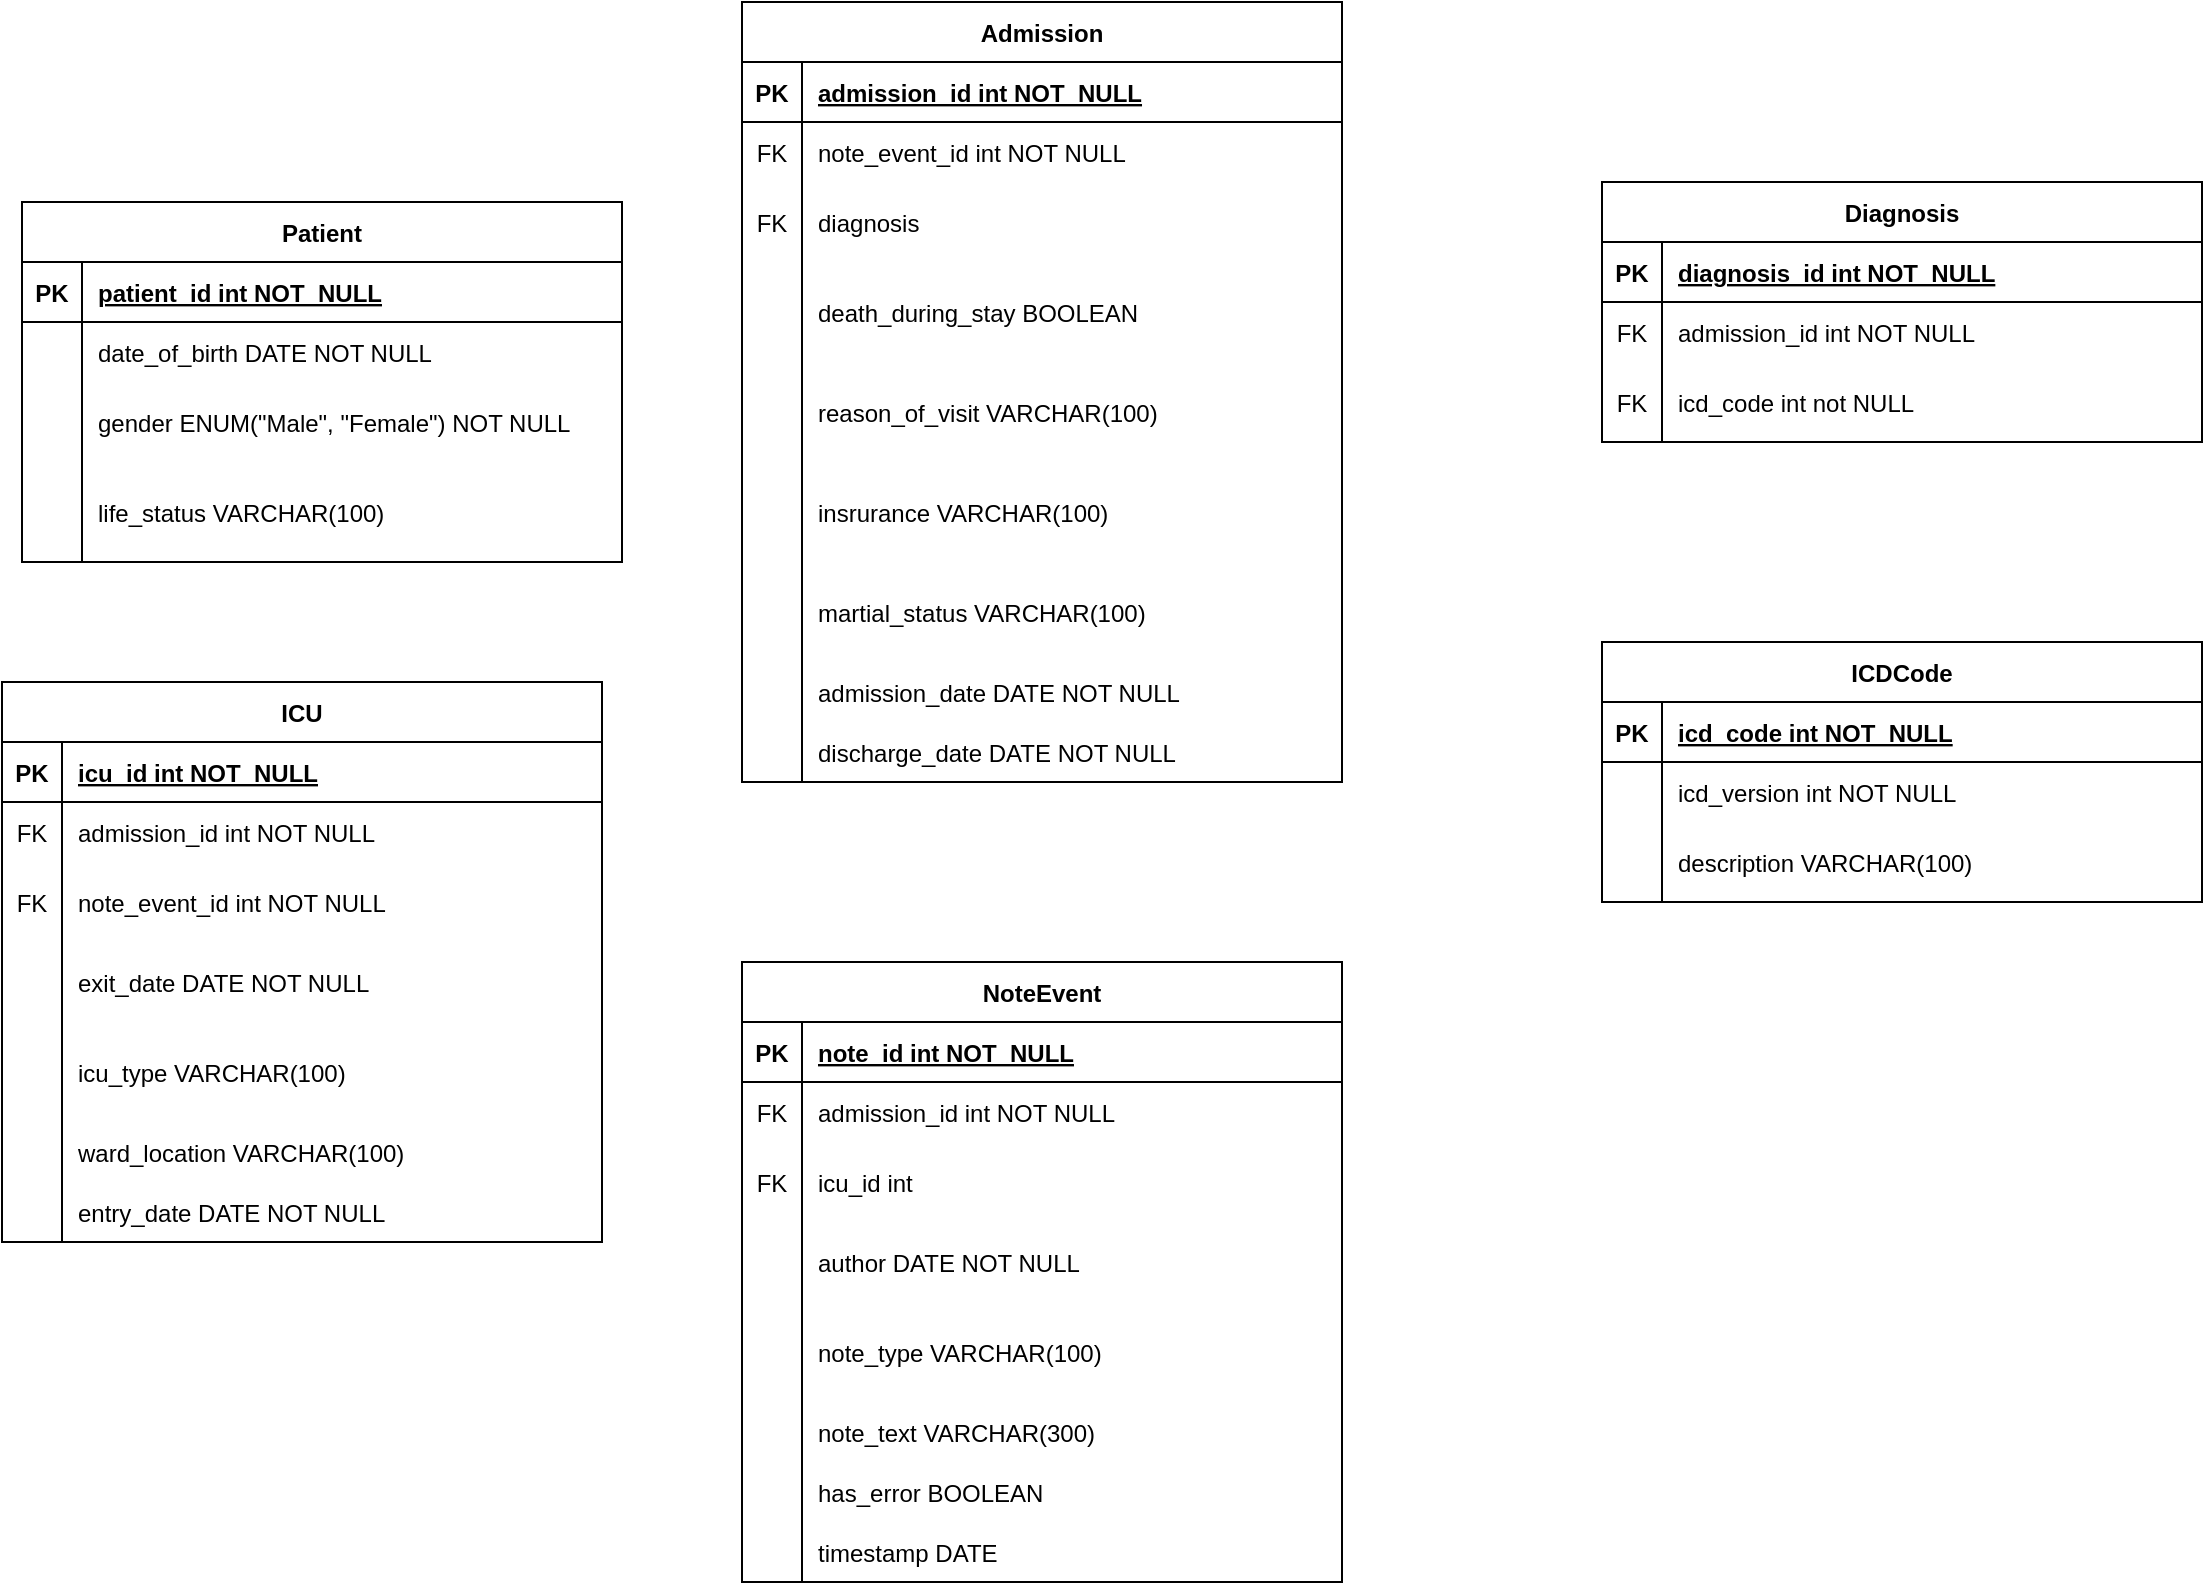 <mxfile version="28.2.5">
  <diagram id="R2lEEEUBdFMjLlhIrx00" name="Page-1">
    <mxGraphModel dx="2030" dy="1349" grid="1" gridSize="10" guides="1" tooltips="1" connect="1" arrows="1" fold="1" page="1" pageScale="1" pageWidth="850" pageHeight="1100" math="0" shadow="0" extFonts="Permanent Marker^https://fonts.googleapis.com/css?family=Permanent+Marker">
      <root>
        <mxCell id="0" />
        <mxCell id="1" parent="0" />
        <mxCell id="C-vyLk0tnHw3VtMMgP7b-23" value="Patient" style="shape=table;startSize=30;container=1;collapsible=1;childLayout=tableLayout;fixedRows=1;rowLines=0;fontStyle=1;align=center;resizeLast=1;" parent="1" vertex="1">
          <mxGeometry x="-360" y="210" width="300" height="180" as="geometry">
            <mxRectangle x="-350" y="150" width="80" height="30" as="alternateBounds" />
          </mxGeometry>
        </mxCell>
        <mxCell id="C-vyLk0tnHw3VtMMgP7b-24" value="" style="shape=partialRectangle;collapsible=0;dropTarget=0;pointerEvents=0;fillColor=none;points=[[0,0.5],[1,0.5]];portConstraint=eastwest;top=0;left=0;right=0;bottom=1;" parent="C-vyLk0tnHw3VtMMgP7b-23" vertex="1">
          <mxGeometry y="30" width="300" height="30" as="geometry" />
        </mxCell>
        <mxCell id="C-vyLk0tnHw3VtMMgP7b-25" value="PK" style="shape=partialRectangle;overflow=hidden;connectable=0;fillColor=none;top=0;left=0;bottom=0;right=0;fontStyle=1;" parent="C-vyLk0tnHw3VtMMgP7b-24" vertex="1">
          <mxGeometry width="30" height="30" as="geometry">
            <mxRectangle width="30" height="30" as="alternateBounds" />
          </mxGeometry>
        </mxCell>
        <mxCell id="C-vyLk0tnHw3VtMMgP7b-26" value="patient_id int NOT  NULL" style="shape=partialRectangle;overflow=hidden;connectable=0;fillColor=none;top=0;left=0;bottom=0;right=0;align=left;spacingLeft=6;fontStyle=5;" parent="C-vyLk0tnHw3VtMMgP7b-24" vertex="1">
          <mxGeometry x="30" width="270" height="30" as="geometry">
            <mxRectangle width="270" height="30" as="alternateBounds" />
          </mxGeometry>
        </mxCell>
        <mxCell id="C-vyLk0tnHw3VtMMgP7b-27" value="" style="shape=partialRectangle;collapsible=0;dropTarget=0;pointerEvents=0;fillColor=none;points=[[0,0.5],[1,0.5]];portConstraint=eastwest;top=0;left=0;right=0;bottom=0;" parent="C-vyLk0tnHw3VtMMgP7b-23" vertex="1">
          <mxGeometry y="60" width="300" height="30" as="geometry" />
        </mxCell>
        <mxCell id="C-vyLk0tnHw3VtMMgP7b-28" value="" style="shape=partialRectangle;overflow=hidden;connectable=0;fillColor=none;top=0;left=0;bottom=0;right=0;" parent="C-vyLk0tnHw3VtMMgP7b-27" vertex="1">
          <mxGeometry width="30" height="30" as="geometry">
            <mxRectangle width="30" height="30" as="alternateBounds" />
          </mxGeometry>
        </mxCell>
        <mxCell id="C-vyLk0tnHw3VtMMgP7b-29" value="date_of_birth DATE NOT NULL" style="shape=partialRectangle;overflow=hidden;connectable=0;fillColor=none;top=0;left=0;bottom=0;right=0;align=left;spacingLeft=6;" parent="C-vyLk0tnHw3VtMMgP7b-27" vertex="1">
          <mxGeometry x="30" width="270" height="30" as="geometry">
            <mxRectangle width="270" height="30" as="alternateBounds" />
          </mxGeometry>
        </mxCell>
        <mxCell id="3lQFB5z0vKdKgpE9DT4s-30" value="" style="shape=partialRectangle;collapsible=0;dropTarget=0;pointerEvents=0;fillColor=none;points=[[0,0.5],[1,0.5]];portConstraint=eastwest;top=0;left=0;right=0;bottom=0;" vertex="1" parent="C-vyLk0tnHw3VtMMgP7b-23">
          <mxGeometry y="90" width="300" height="40" as="geometry" />
        </mxCell>
        <mxCell id="3lQFB5z0vKdKgpE9DT4s-31" value="" style="shape=partialRectangle;overflow=hidden;connectable=0;fillColor=none;top=0;left=0;bottom=0;right=0;" vertex="1" parent="3lQFB5z0vKdKgpE9DT4s-30">
          <mxGeometry width="30" height="40" as="geometry">
            <mxRectangle width="30" height="40" as="alternateBounds" />
          </mxGeometry>
        </mxCell>
        <mxCell id="3lQFB5z0vKdKgpE9DT4s-32" value="gender ENUM(&quot;Male&quot;, &quot;Female&quot;) NOT NULL" style="shape=partialRectangle;overflow=hidden;connectable=0;fillColor=none;top=0;left=0;bottom=0;right=0;align=left;spacingLeft=6;" vertex="1" parent="3lQFB5z0vKdKgpE9DT4s-30">
          <mxGeometry x="30" width="270" height="40" as="geometry">
            <mxRectangle width="270" height="40" as="alternateBounds" />
          </mxGeometry>
        </mxCell>
        <mxCell id="3lQFB5z0vKdKgpE9DT4s-33" value="" style="shape=partialRectangle;collapsible=0;dropTarget=0;pointerEvents=0;fillColor=none;points=[[0,0.5],[1,0.5]];portConstraint=eastwest;top=0;left=0;right=0;bottom=0;" vertex="1" parent="C-vyLk0tnHw3VtMMgP7b-23">
          <mxGeometry y="130" width="300" height="50" as="geometry" />
        </mxCell>
        <mxCell id="3lQFB5z0vKdKgpE9DT4s-34" value="" style="shape=partialRectangle;overflow=hidden;connectable=0;fillColor=none;top=0;left=0;bottom=0;right=0;" vertex="1" parent="3lQFB5z0vKdKgpE9DT4s-33">
          <mxGeometry width="30" height="50" as="geometry">
            <mxRectangle width="30" height="50" as="alternateBounds" />
          </mxGeometry>
        </mxCell>
        <mxCell id="3lQFB5z0vKdKgpE9DT4s-35" value="life_status VARCHAR(100)" style="shape=partialRectangle;overflow=hidden;connectable=0;fillColor=none;top=0;left=0;bottom=0;right=0;align=left;spacingLeft=6;" vertex="1" parent="3lQFB5z0vKdKgpE9DT4s-33">
          <mxGeometry x="30" width="270" height="50" as="geometry">
            <mxRectangle width="270" height="50" as="alternateBounds" />
          </mxGeometry>
        </mxCell>
        <mxCell id="3lQFB5z0vKdKgpE9DT4s-83" value="ICU" style="shape=table;startSize=30;container=1;collapsible=1;childLayout=tableLayout;fixedRows=1;rowLines=0;fontStyle=1;align=center;resizeLast=1;" vertex="1" parent="1">
          <mxGeometry x="-370" y="450" width="300" height="280" as="geometry">
            <mxRectangle x="-350" y="150" width="80" height="30" as="alternateBounds" />
          </mxGeometry>
        </mxCell>
        <mxCell id="3lQFB5z0vKdKgpE9DT4s-84" value="" style="shape=partialRectangle;collapsible=0;dropTarget=0;pointerEvents=0;fillColor=none;points=[[0,0.5],[1,0.5]];portConstraint=eastwest;top=0;left=0;right=0;bottom=1;" vertex="1" parent="3lQFB5z0vKdKgpE9DT4s-83">
          <mxGeometry y="30" width="300" height="30" as="geometry" />
        </mxCell>
        <mxCell id="3lQFB5z0vKdKgpE9DT4s-85" value="PK" style="shape=partialRectangle;overflow=hidden;connectable=0;fillColor=none;top=0;left=0;bottom=0;right=0;fontStyle=1;" vertex="1" parent="3lQFB5z0vKdKgpE9DT4s-84">
          <mxGeometry width="30" height="30" as="geometry">
            <mxRectangle width="30" height="30" as="alternateBounds" />
          </mxGeometry>
        </mxCell>
        <mxCell id="3lQFB5z0vKdKgpE9DT4s-86" value="icu_id int NOT  NULL" style="shape=partialRectangle;overflow=hidden;connectable=0;fillColor=none;top=0;left=0;bottom=0;right=0;align=left;spacingLeft=6;fontStyle=5;" vertex="1" parent="3lQFB5z0vKdKgpE9DT4s-84">
          <mxGeometry x="30" width="270" height="30" as="geometry">
            <mxRectangle width="270" height="30" as="alternateBounds" />
          </mxGeometry>
        </mxCell>
        <mxCell id="3lQFB5z0vKdKgpE9DT4s-87" value="" style="shape=partialRectangle;collapsible=0;dropTarget=0;pointerEvents=0;fillColor=none;points=[[0,0.5],[1,0.5]];portConstraint=eastwest;top=0;left=0;right=0;bottom=0;" vertex="1" parent="3lQFB5z0vKdKgpE9DT4s-83">
          <mxGeometry y="60" width="300" height="30" as="geometry" />
        </mxCell>
        <mxCell id="3lQFB5z0vKdKgpE9DT4s-88" value="FK" style="shape=partialRectangle;overflow=hidden;connectable=0;fillColor=none;top=0;left=0;bottom=0;right=0;" vertex="1" parent="3lQFB5z0vKdKgpE9DT4s-87">
          <mxGeometry width="30" height="30" as="geometry">
            <mxRectangle width="30" height="30" as="alternateBounds" />
          </mxGeometry>
        </mxCell>
        <mxCell id="3lQFB5z0vKdKgpE9DT4s-89" value="admission_id int NOT NULL" style="shape=partialRectangle;overflow=hidden;connectable=0;fillColor=none;top=0;left=0;bottom=0;right=0;align=left;spacingLeft=6;" vertex="1" parent="3lQFB5z0vKdKgpE9DT4s-87">
          <mxGeometry x="30" width="270" height="30" as="geometry">
            <mxRectangle width="270" height="30" as="alternateBounds" />
          </mxGeometry>
        </mxCell>
        <mxCell id="3lQFB5z0vKdKgpE9DT4s-90" value="" style="shape=partialRectangle;collapsible=0;dropTarget=0;pointerEvents=0;fillColor=none;points=[[0,0.5],[1,0.5]];portConstraint=eastwest;top=0;left=0;right=0;bottom=0;" vertex="1" parent="3lQFB5z0vKdKgpE9DT4s-83">
          <mxGeometry y="90" width="300" height="40" as="geometry" />
        </mxCell>
        <mxCell id="3lQFB5z0vKdKgpE9DT4s-91" value="FK" style="shape=partialRectangle;overflow=hidden;connectable=0;fillColor=none;top=0;left=0;bottom=0;right=0;" vertex="1" parent="3lQFB5z0vKdKgpE9DT4s-90">
          <mxGeometry width="30" height="40" as="geometry">
            <mxRectangle width="30" height="40" as="alternateBounds" />
          </mxGeometry>
        </mxCell>
        <mxCell id="3lQFB5z0vKdKgpE9DT4s-92" value="note_event_id int NOT NULL" style="shape=partialRectangle;overflow=hidden;connectable=0;fillColor=none;top=0;left=0;bottom=0;right=0;align=left;spacingLeft=6;" vertex="1" parent="3lQFB5z0vKdKgpE9DT4s-90">
          <mxGeometry x="30" width="270" height="40" as="geometry">
            <mxRectangle width="270" height="40" as="alternateBounds" />
          </mxGeometry>
        </mxCell>
        <mxCell id="3lQFB5z0vKdKgpE9DT4s-93" value="" style="shape=partialRectangle;collapsible=0;dropTarget=0;pointerEvents=0;fillColor=none;points=[[0,0.5],[1,0.5]];portConstraint=eastwest;top=0;left=0;right=0;bottom=0;" vertex="1" parent="3lQFB5z0vKdKgpE9DT4s-83">
          <mxGeometry y="130" width="300" height="40" as="geometry" />
        </mxCell>
        <mxCell id="3lQFB5z0vKdKgpE9DT4s-94" value="" style="shape=partialRectangle;overflow=hidden;connectable=0;fillColor=none;top=0;left=0;bottom=0;right=0;" vertex="1" parent="3lQFB5z0vKdKgpE9DT4s-93">
          <mxGeometry width="30" height="40" as="geometry">
            <mxRectangle width="30" height="40" as="alternateBounds" />
          </mxGeometry>
        </mxCell>
        <mxCell id="3lQFB5z0vKdKgpE9DT4s-95" value="exit_date DATE NOT NULL" style="shape=partialRectangle;overflow=hidden;connectable=0;fillColor=none;top=0;left=0;bottom=0;right=0;align=left;spacingLeft=6;" vertex="1" parent="3lQFB5z0vKdKgpE9DT4s-93">
          <mxGeometry x="30" width="270" height="40" as="geometry">
            <mxRectangle width="270" height="40" as="alternateBounds" />
          </mxGeometry>
        </mxCell>
        <mxCell id="3lQFB5z0vKdKgpE9DT4s-96" value="" style="shape=partialRectangle;collapsible=0;dropTarget=0;pointerEvents=0;fillColor=none;points=[[0,0.5],[1,0.5]];portConstraint=eastwest;top=0;left=0;right=0;bottom=0;" vertex="1" parent="3lQFB5z0vKdKgpE9DT4s-83">
          <mxGeometry y="170" width="300" height="50" as="geometry" />
        </mxCell>
        <mxCell id="3lQFB5z0vKdKgpE9DT4s-97" value="" style="shape=partialRectangle;overflow=hidden;connectable=0;fillColor=none;top=0;left=0;bottom=0;right=0;" vertex="1" parent="3lQFB5z0vKdKgpE9DT4s-96">
          <mxGeometry width="30" height="50" as="geometry">
            <mxRectangle width="30" height="50" as="alternateBounds" />
          </mxGeometry>
        </mxCell>
        <mxCell id="3lQFB5z0vKdKgpE9DT4s-98" value="icu_type VARCHAR(100)" style="shape=partialRectangle;overflow=hidden;connectable=0;fillColor=none;top=0;left=0;bottom=0;right=0;align=left;spacingLeft=6;" vertex="1" parent="3lQFB5z0vKdKgpE9DT4s-96">
          <mxGeometry x="30" width="270" height="50" as="geometry">
            <mxRectangle width="270" height="50" as="alternateBounds" />
          </mxGeometry>
        </mxCell>
        <mxCell id="3lQFB5z0vKdKgpE9DT4s-99" value="" style="shape=partialRectangle;collapsible=0;dropTarget=0;pointerEvents=0;fillColor=none;points=[[0,0.5],[1,0.5]];portConstraint=eastwest;top=0;left=0;right=0;bottom=0;" vertex="1" parent="3lQFB5z0vKdKgpE9DT4s-83">
          <mxGeometry y="220" width="300" height="30" as="geometry" />
        </mxCell>
        <mxCell id="3lQFB5z0vKdKgpE9DT4s-100" value="" style="shape=partialRectangle;overflow=hidden;connectable=0;fillColor=none;top=0;left=0;bottom=0;right=0;" vertex="1" parent="3lQFB5z0vKdKgpE9DT4s-99">
          <mxGeometry width="30" height="30" as="geometry">
            <mxRectangle width="30" height="30" as="alternateBounds" />
          </mxGeometry>
        </mxCell>
        <mxCell id="3lQFB5z0vKdKgpE9DT4s-101" value="ward_location VARCHAR(100)" style="shape=partialRectangle;overflow=hidden;connectable=0;fillColor=none;top=0;left=0;bottom=0;right=0;align=left;spacingLeft=6;" vertex="1" parent="3lQFB5z0vKdKgpE9DT4s-99">
          <mxGeometry x="30" width="270" height="30" as="geometry">
            <mxRectangle width="270" height="30" as="alternateBounds" />
          </mxGeometry>
        </mxCell>
        <mxCell id="3lQFB5z0vKdKgpE9DT4s-156" value="" style="shape=partialRectangle;collapsible=0;dropTarget=0;pointerEvents=0;fillColor=none;points=[[0,0.5],[1,0.5]];portConstraint=eastwest;top=0;left=0;right=0;bottom=0;" vertex="1" parent="3lQFB5z0vKdKgpE9DT4s-83">
          <mxGeometry y="250" width="300" height="30" as="geometry" />
        </mxCell>
        <mxCell id="3lQFB5z0vKdKgpE9DT4s-157" value="" style="shape=partialRectangle;overflow=hidden;connectable=0;fillColor=none;top=0;left=0;bottom=0;right=0;" vertex="1" parent="3lQFB5z0vKdKgpE9DT4s-156">
          <mxGeometry width="30" height="30" as="geometry">
            <mxRectangle width="30" height="30" as="alternateBounds" />
          </mxGeometry>
        </mxCell>
        <mxCell id="3lQFB5z0vKdKgpE9DT4s-158" value="entry_date DATE NOT NULL" style="shape=partialRectangle;overflow=hidden;connectable=0;fillColor=none;top=0;left=0;bottom=0;right=0;align=left;spacingLeft=6;" vertex="1" parent="3lQFB5z0vKdKgpE9DT4s-156">
          <mxGeometry x="30" width="270" height="30" as="geometry">
            <mxRectangle width="270" height="30" as="alternateBounds" />
          </mxGeometry>
        </mxCell>
        <mxCell id="3lQFB5z0vKdKgpE9DT4s-105" value="NoteEvent" style="shape=table;startSize=30;container=1;collapsible=1;childLayout=tableLayout;fixedRows=1;rowLines=0;fontStyle=1;align=center;resizeLast=1;" vertex="1" parent="1">
          <mxGeometry y="590" width="300" height="310" as="geometry">
            <mxRectangle x="-350" y="150" width="80" height="30" as="alternateBounds" />
          </mxGeometry>
        </mxCell>
        <mxCell id="3lQFB5z0vKdKgpE9DT4s-106" value="" style="shape=partialRectangle;collapsible=0;dropTarget=0;pointerEvents=0;fillColor=none;points=[[0,0.5],[1,0.5]];portConstraint=eastwest;top=0;left=0;right=0;bottom=1;" vertex="1" parent="3lQFB5z0vKdKgpE9DT4s-105">
          <mxGeometry y="30" width="300" height="30" as="geometry" />
        </mxCell>
        <mxCell id="3lQFB5z0vKdKgpE9DT4s-107" value="PK" style="shape=partialRectangle;overflow=hidden;connectable=0;fillColor=none;top=0;left=0;bottom=0;right=0;fontStyle=1;" vertex="1" parent="3lQFB5z0vKdKgpE9DT4s-106">
          <mxGeometry width="30" height="30" as="geometry">
            <mxRectangle width="30" height="30" as="alternateBounds" />
          </mxGeometry>
        </mxCell>
        <mxCell id="3lQFB5z0vKdKgpE9DT4s-108" value="note_id int NOT  NULL" style="shape=partialRectangle;overflow=hidden;connectable=0;fillColor=none;top=0;left=0;bottom=0;right=0;align=left;spacingLeft=6;fontStyle=5;" vertex="1" parent="3lQFB5z0vKdKgpE9DT4s-106">
          <mxGeometry x="30" width="270" height="30" as="geometry">
            <mxRectangle width="270" height="30" as="alternateBounds" />
          </mxGeometry>
        </mxCell>
        <mxCell id="3lQFB5z0vKdKgpE9DT4s-109" value="" style="shape=partialRectangle;collapsible=0;dropTarget=0;pointerEvents=0;fillColor=none;points=[[0,0.5],[1,0.5]];portConstraint=eastwest;top=0;left=0;right=0;bottom=0;" vertex="1" parent="3lQFB5z0vKdKgpE9DT4s-105">
          <mxGeometry y="60" width="300" height="30" as="geometry" />
        </mxCell>
        <mxCell id="3lQFB5z0vKdKgpE9DT4s-110" value="FK" style="shape=partialRectangle;overflow=hidden;connectable=0;fillColor=none;top=0;left=0;bottom=0;right=0;" vertex="1" parent="3lQFB5z0vKdKgpE9DT4s-109">
          <mxGeometry width="30" height="30" as="geometry">
            <mxRectangle width="30" height="30" as="alternateBounds" />
          </mxGeometry>
        </mxCell>
        <mxCell id="3lQFB5z0vKdKgpE9DT4s-111" value="admission_id int NOT NULL" style="shape=partialRectangle;overflow=hidden;connectable=0;fillColor=none;top=0;left=0;bottom=0;right=0;align=left;spacingLeft=6;" vertex="1" parent="3lQFB5z0vKdKgpE9DT4s-109">
          <mxGeometry x="30" width="270" height="30" as="geometry">
            <mxRectangle width="270" height="30" as="alternateBounds" />
          </mxGeometry>
        </mxCell>
        <mxCell id="3lQFB5z0vKdKgpE9DT4s-112" value="" style="shape=partialRectangle;collapsible=0;dropTarget=0;pointerEvents=0;fillColor=none;points=[[0,0.5],[1,0.5]];portConstraint=eastwest;top=0;left=0;right=0;bottom=0;" vertex="1" parent="3lQFB5z0vKdKgpE9DT4s-105">
          <mxGeometry y="90" width="300" height="40" as="geometry" />
        </mxCell>
        <mxCell id="3lQFB5z0vKdKgpE9DT4s-113" value="FK" style="shape=partialRectangle;overflow=hidden;connectable=0;fillColor=none;top=0;left=0;bottom=0;right=0;" vertex="1" parent="3lQFB5z0vKdKgpE9DT4s-112">
          <mxGeometry width="30" height="40" as="geometry">
            <mxRectangle width="30" height="40" as="alternateBounds" />
          </mxGeometry>
        </mxCell>
        <mxCell id="3lQFB5z0vKdKgpE9DT4s-114" value="icu_id int" style="shape=partialRectangle;overflow=hidden;connectable=0;fillColor=none;top=0;left=0;bottom=0;right=0;align=left;spacingLeft=6;" vertex="1" parent="3lQFB5z0vKdKgpE9DT4s-112">
          <mxGeometry x="30" width="270" height="40" as="geometry">
            <mxRectangle width="270" height="40" as="alternateBounds" />
          </mxGeometry>
        </mxCell>
        <mxCell id="3lQFB5z0vKdKgpE9DT4s-115" value="" style="shape=partialRectangle;collapsible=0;dropTarget=0;pointerEvents=0;fillColor=none;points=[[0,0.5],[1,0.5]];portConstraint=eastwest;top=0;left=0;right=0;bottom=0;" vertex="1" parent="3lQFB5z0vKdKgpE9DT4s-105">
          <mxGeometry y="130" width="300" height="40" as="geometry" />
        </mxCell>
        <mxCell id="3lQFB5z0vKdKgpE9DT4s-116" value="" style="shape=partialRectangle;overflow=hidden;connectable=0;fillColor=none;top=0;left=0;bottom=0;right=0;" vertex="1" parent="3lQFB5z0vKdKgpE9DT4s-115">
          <mxGeometry width="30" height="40" as="geometry">
            <mxRectangle width="30" height="40" as="alternateBounds" />
          </mxGeometry>
        </mxCell>
        <mxCell id="3lQFB5z0vKdKgpE9DT4s-117" value="author DATE NOT NULL" style="shape=partialRectangle;overflow=hidden;connectable=0;fillColor=none;top=0;left=0;bottom=0;right=0;align=left;spacingLeft=6;" vertex="1" parent="3lQFB5z0vKdKgpE9DT4s-115">
          <mxGeometry x="30" width="270" height="40" as="geometry">
            <mxRectangle width="270" height="40" as="alternateBounds" />
          </mxGeometry>
        </mxCell>
        <mxCell id="3lQFB5z0vKdKgpE9DT4s-118" value="" style="shape=partialRectangle;collapsible=0;dropTarget=0;pointerEvents=0;fillColor=none;points=[[0,0.5],[1,0.5]];portConstraint=eastwest;top=0;left=0;right=0;bottom=0;" vertex="1" parent="3lQFB5z0vKdKgpE9DT4s-105">
          <mxGeometry y="170" width="300" height="50" as="geometry" />
        </mxCell>
        <mxCell id="3lQFB5z0vKdKgpE9DT4s-119" value="" style="shape=partialRectangle;overflow=hidden;connectable=0;fillColor=none;top=0;left=0;bottom=0;right=0;" vertex="1" parent="3lQFB5z0vKdKgpE9DT4s-118">
          <mxGeometry width="30" height="50" as="geometry">
            <mxRectangle width="30" height="50" as="alternateBounds" />
          </mxGeometry>
        </mxCell>
        <mxCell id="3lQFB5z0vKdKgpE9DT4s-120" value="note_type VARCHAR(100)" style="shape=partialRectangle;overflow=hidden;connectable=0;fillColor=none;top=0;left=0;bottom=0;right=0;align=left;spacingLeft=6;" vertex="1" parent="3lQFB5z0vKdKgpE9DT4s-118">
          <mxGeometry x="30" width="270" height="50" as="geometry">
            <mxRectangle width="270" height="50" as="alternateBounds" />
          </mxGeometry>
        </mxCell>
        <mxCell id="3lQFB5z0vKdKgpE9DT4s-121" value="" style="shape=partialRectangle;collapsible=0;dropTarget=0;pointerEvents=0;fillColor=none;points=[[0,0.5],[1,0.5]];portConstraint=eastwest;top=0;left=0;right=0;bottom=0;" vertex="1" parent="3lQFB5z0vKdKgpE9DT4s-105">
          <mxGeometry y="220" width="300" height="30" as="geometry" />
        </mxCell>
        <mxCell id="3lQFB5z0vKdKgpE9DT4s-122" value="" style="shape=partialRectangle;overflow=hidden;connectable=0;fillColor=none;top=0;left=0;bottom=0;right=0;" vertex="1" parent="3lQFB5z0vKdKgpE9DT4s-121">
          <mxGeometry width="30" height="30" as="geometry">
            <mxRectangle width="30" height="30" as="alternateBounds" />
          </mxGeometry>
        </mxCell>
        <mxCell id="3lQFB5z0vKdKgpE9DT4s-123" value="note_text VARCHAR(300)" style="shape=partialRectangle;overflow=hidden;connectable=0;fillColor=none;top=0;left=0;bottom=0;right=0;align=left;spacingLeft=6;" vertex="1" parent="3lQFB5z0vKdKgpE9DT4s-121">
          <mxGeometry x="30" width="270" height="30" as="geometry">
            <mxRectangle width="270" height="30" as="alternateBounds" />
          </mxGeometry>
        </mxCell>
        <mxCell id="3lQFB5z0vKdKgpE9DT4s-124" value="" style="shape=partialRectangle;collapsible=0;dropTarget=0;pointerEvents=0;fillColor=none;points=[[0,0.5],[1,0.5]];portConstraint=eastwest;top=0;left=0;right=0;bottom=0;" vertex="1" parent="3lQFB5z0vKdKgpE9DT4s-105">
          <mxGeometry y="250" width="300" height="30" as="geometry" />
        </mxCell>
        <mxCell id="3lQFB5z0vKdKgpE9DT4s-125" value="" style="shape=partialRectangle;overflow=hidden;connectable=0;fillColor=none;top=0;left=0;bottom=0;right=0;" vertex="1" parent="3lQFB5z0vKdKgpE9DT4s-124">
          <mxGeometry width="30" height="30" as="geometry">
            <mxRectangle width="30" height="30" as="alternateBounds" />
          </mxGeometry>
        </mxCell>
        <mxCell id="3lQFB5z0vKdKgpE9DT4s-126" value="has_error BOOLEAN" style="shape=partialRectangle;overflow=hidden;connectable=0;fillColor=none;top=0;left=0;bottom=0;right=0;align=left;spacingLeft=6;" vertex="1" parent="3lQFB5z0vKdKgpE9DT4s-124">
          <mxGeometry x="30" width="270" height="30" as="geometry">
            <mxRectangle width="270" height="30" as="alternateBounds" />
          </mxGeometry>
        </mxCell>
        <mxCell id="3lQFB5z0vKdKgpE9DT4s-127" value="" style="shape=partialRectangle;collapsible=0;dropTarget=0;pointerEvents=0;fillColor=none;points=[[0,0.5],[1,0.5]];portConstraint=eastwest;top=0;left=0;right=0;bottom=0;" vertex="1" parent="3lQFB5z0vKdKgpE9DT4s-105">
          <mxGeometry y="280" width="300" height="30" as="geometry" />
        </mxCell>
        <mxCell id="3lQFB5z0vKdKgpE9DT4s-128" value="" style="shape=partialRectangle;overflow=hidden;connectable=0;fillColor=none;top=0;left=0;bottom=0;right=0;" vertex="1" parent="3lQFB5z0vKdKgpE9DT4s-127">
          <mxGeometry width="30" height="30" as="geometry">
            <mxRectangle width="30" height="30" as="alternateBounds" />
          </mxGeometry>
        </mxCell>
        <mxCell id="3lQFB5z0vKdKgpE9DT4s-129" value="timestamp DATE" style="shape=partialRectangle;overflow=hidden;connectable=0;fillColor=none;top=0;left=0;bottom=0;right=0;align=left;spacingLeft=6;" vertex="1" parent="3lQFB5z0vKdKgpE9DT4s-127">
          <mxGeometry x="30" width="270" height="30" as="geometry">
            <mxRectangle width="270" height="30" as="alternateBounds" />
          </mxGeometry>
        </mxCell>
        <mxCell id="3lQFB5z0vKdKgpE9DT4s-130" value="Diagnosis" style="shape=table;startSize=30;container=1;collapsible=1;childLayout=tableLayout;fixedRows=1;rowLines=0;fontStyle=1;align=center;resizeLast=1;" vertex="1" parent="1">
          <mxGeometry x="430" y="200" width="300" height="130" as="geometry">
            <mxRectangle x="-350" y="150" width="80" height="30" as="alternateBounds" />
          </mxGeometry>
        </mxCell>
        <mxCell id="3lQFB5z0vKdKgpE9DT4s-131" value="" style="shape=partialRectangle;collapsible=0;dropTarget=0;pointerEvents=0;fillColor=none;points=[[0,0.5],[1,0.5]];portConstraint=eastwest;top=0;left=0;right=0;bottom=1;" vertex="1" parent="3lQFB5z0vKdKgpE9DT4s-130">
          <mxGeometry y="30" width="300" height="30" as="geometry" />
        </mxCell>
        <mxCell id="3lQFB5z0vKdKgpE9DT4s-132" value="PK" style="shape=partialRectangle;overflow=hidden;connectable=0;fillColor=none;top=0;left=0;bottom=0;right=0;fontStyle=1;" vertex="1" parent="3lQFB5z0vKdKgpE9DT4s-131">
          <mxGeometry width="30" height="30" as="geometry">
            <mxRectangle width="30" height="30" as="alternateBounds" />
          </mxGeometry>
        </mxCell>
        <mxCell id="3lQFB5z0vKdKgpE9DT4s-133" value="diagnosis_id int NOT  NULL" style="shape=partialRectangle;overflow=hidden;connectable=0;fillColor=none;top=0;left=0;bottom=0;right=0;align=left;spacingLeft=6;fontStyle=5;" vertex="1" parent="3lQFB5z0vKdKgpE9DT4s-131">
          <mxGeometry x="30" width="270" height="30" as="geometry">
            <mxRectangle width="270" height="30" as="alternateBounds" />
          </mxGeometry>
        </mxCell>
        <mxCell id="3lQFB5z0vKdKgpE9DT4s-134" value="" style="shape=partialRectangle;collapsible=0;dropTarget=0;pointerEvents=0;fillColor=none;points=[[0,0.5],[1,0.5]];portConstraint=eastwest;top=0;left=0;right=0;bottom=0;" vertex="1" parent="3lQFB5z0vKdKgpE9DT4s-130">
          <mxGeometry y="60" width="300" height="30" as="geometry" />
        </mxCell>
        <mxCell id="3lQFB5z0vKdKgpE9DT4s-135" value="FK" style="shape=partialRectangle;overflow=hidden;connectable=0;fillColor=none;top=0;left=0;bottom=0;right=0;" vertex="1" parent="3lQFB5z0vKdKgpE9DT4s-134">
          <mxGeometry width="30" height="30" as="geometry">
            <mxRectangle width="30" height="30" as="alternateBounds" />
          </mxGeometry>
        </mxCell>
        <mxCell id="3lQFB5z0vKdKgpE9DT4s-136" value="admission_id int NOT NULL" style="shape=partialRectangle;overflow=hidden;connectable=0;fillColor=none;top=0;left=0;bottom=0;right=0;align=left;spacingLeft=6;" vertex="1" parent="3lQFB5z0vKdKgpE9DT4s-134">
          <mxGeometry x="30" width="270" height="30" as="geometry">
            <mxRectangle width="270" height="30" as="alternateBounds" />
          </mxGeometry>
        </mxCell>
        <mxCell id="3lQFB5z0vKdKgpE9DT4s-137" value="" style="shape=partialRectangle;collapsible=0;dropTarget=0;pointerEvents=0;fillColor=none;points=[[0,0.5],[1,0.5]];portConstraint=eastwest;top=0;left=0;right=0;bottom=0;" vertex="1" parent="3lQFB5z0vKdKgpE9DT4s-130">
          <mxGeometry y="90" width="300" height="40" as="geometry" />
        </mxCell>
        <mxCell id="3lQFB5z0vKdKgpE9DT4s-138" value="FK" style="shape=partialRectangle;overflow=hidden;connectable=0;fillColor=none;top=0;left=0;bottom=0;right=0;" vertex="1" parent="3lQFB5z0vKdKgpE9DT4s-137">
          <mxGeometry width="30" height="40" as="geometry">
            <mxRectangle width="30" height="40" as="alternateBounds" />
          </mxGeometry>
        </mxCell>
        <mxCell id="3lQFB5z0vKdKgpE9DT4s-139" value="icd_code int not NULL" style="shape=partialRectangle;overflow=hidden;connectable=0;fillColor=none;top=0;left=0;bottom=0;right=0;align=left;spacingLeft=6;" vertex="1" parent="3lQFB5z0vKdKgpE9DT4s-137">
          <mxGeometry x="30" width="270" height="40" as="geometry">
            <mxRectangle width="270" height="40" as="alternateBounds" />
          </mxGeometry>
        </mxCell>
        <mxCell id="3lQFB5z0vKdKgpE9DT4s-143" value="ICDCode" style="shape=table;startSize=30;container=1;collapsible=1;childLayout=tableLayout;fixedRows=1;rowLines=0;fontStyle=1;align=center;resizeLast=1;" vertex="1" parent="1">
          <mxGeometry x="430" y="430" width="300" height="130" as="geometry">
            <mxRectangle x="-350" y="150" width="80" height="30" as="alternateBounds" />
          </mxGeometry>
        </mxCell>
        <mxCell id="3lQFB5z0vKdKgpE9DT4s-144" value="" style="shape=partialRectangle;collapsible=0;dropTarget=0;pointerEvents=0;fillColor=none;points=[[0,0.5],[1,0.5]];portConstraint=eastwest;top=0;left=0;right=0;bottom=1;" vertex="1" parent="3lQFB5z0vKdKgpE9DT4s-143">
          <mxGeometry y="30" width="300" height="30" as="geometry" />
        </mxCell>
        <mxCell id="3lQFB5z0vKdKgpE9DT4s-145" value="PK" style="shape=partialRectangle;overflow=hidden;connectable=0;fillColor=none;top=0;left=0;bottom=0;right=0;fontStyle=1;" vertex="1" parent="3lQFB5z0vKdKgpE9DT4s-144">
          <mxGeometry width="30" height="30" as="geometry">
            <mxRectangle width="30" height="30" as="alternateBounds" />
          </mxGeometry>
        </mxCell>
        <mxCell id="3lQFB5z0vKdKgpE9DT4s-146" value="icd_code int NOT  NULL" style="shape=partialRectangle;overflow=hidden;connectable=0;fillColor=none;top=0;left=0;bottom=0;right=0;align=left;spacingLeft=6;fontStyle=5;" vertex="1" parent="3lQFB5z0vKdKgpE9DT4s-144">
          <mxGeometry x="30" width="270" height="30" as="geometry">
            <mxRectangle width="270" height="30" as="alternateBounds" />
          </mxGeometry>
        </mxCell>
        <mxCell id="3lQFB5z0vKdKgpE9DT4s-147" value="" style="shape=partialRectangle;collapsible=0;dropTarget=0;pointerEvents=0;fillColor=none;points=[[0,0.5],[1,0.5]];portConstraint=eastwest;top=0;left=0;right=0;bottom=0;" vertex="1" parent="3lQFB5z0vKdKgpE9DT4s-143">
          <mxGeometry y="60" width="300" height="30" as="geometry" />
        </mxCell>
        <mxCell id="3lQFB5z0vKdKgpE9DT4s-148" value="" style="shape=partialRectangle;overflow=hidden;connectable=0;fillColor=none;top=0;left=0;bottom=0;right=0;" vertex="1" parent="3lQFB5z0vKdKgpE9DT4s-147">
          <mxGeometry width="30" height="30" as="geometry">
            <mxRectangle width="30" height="30" as="alternateBounds" />
          </mxGeometry>
        </mxCell>
        <mxCell id="3lQFB5z0vKdKgpE9DT4s-149" value="icd_version int NOT NULL" style="shape=partialRectangle;overflow=hidden;connectable=0;fillColor=none;top=0;left=0;bottom=0;right=0;align=left;spacingLeft=6;" vertex="1" parent="3lQFB5z0vKdKgpE9DT4s-147">
          <mxGeometry x="30" width="270" height="30" as="geometry">
            <mxRectangle width="270" height="30" as="alternateBounds" />
          </mxGeometry>
        </mxCell>
        <mxCell id="3lQFB5z0vKdKgpE9DT4s-150" value="" style="shape=partialRectangle;collapsible=0;dropTarget=0;pointerEvents=0;fillColor=none;points=[[0,0.5],[1,0.5]];portConstraint=eastwest;top=0;left=0;right=0;bottom=0;" vertex="1" parent="3lQFB5z0vKdKgpE9DT4s-143">
          <mxGeometry y="90" width="300" height="40" as="geometry" />
        </mxCell>
        <mxCell id="3lQFB5z0vKdKgpE9DT4s-151" value="" style="shape=partialRectangle;overflow=hidden;connectable=0;fillColor=none;top=0;left=0;bottom=0;right=0;" vertex="1" parent="3lQFB5z0vKdKgpE9DT4s-150">
          <mxGeometry width="30" height="40" as="geometry">
            <mxRectangle width="30" height="40" as="alternateBounds" />
          </mxGeometry>
        </mxCell>
        <mxCell id="3lQFB5z0vKdKgpE9DT4s-152" value="description VARCHAR(100)" style="shape=partialRectangle;overflow=hidden;connectable=0;fillColor=none;top=0;left=0;bottom=0;right=0;align=left;spacingLeft=6;" vertex="1" parent="3lQFB5z0vKdKgpE9DT4s-150">
          <mxGeometry x="30" width="270" height="40" as="geometry">
            <mxRectangle width="270" height="40" as="alternateBounds" />
          </mxGeometry>
        </mxCell>
        <mxCell id="3lQFB5z0vKdKgpE9DT4s-42" value="Admission" style="shape=table;startSize=30;container=1;collapsible=1;childLayout=tableLayout;fixedRows=1;rowLines=0;fontStyle=1;align=center;resizeLast=1;" vertex="1" parent="1">
          <mxGeometry y="110" width="300" height="390" as="geometry">
            <mxRectangle x="-350" y="150" width="80" height="30" as="alternateBounds" />
          </mxGeometry>
        </mxCell>
        <mxCell id="3lQFB5z0vKdKgpE9DT4s-43" value="" style="shape=partialRectangle;collapsible=0;dropTarget=0;pointerEvents=0;fillColor=none;points=[[0,0.5],[1,0.5]];portConstraint=eastwest;top=0;left=0;right=0;bottom=1;" vertex="1" parent="3lQFB5z0vKdKgpE9DT4s-42">
          <mxGeometry y="30" width="300" height="30" as="geometry" />
        </mxCell>
        <mxCell id="3lQFB5z0vKdKgpE9DT4s-44" value="PK" style="shape=partialRectangle;overflow=hidden;connectable=0;fillColor=none;top=0;left=0;bottom=0;right=0;fontStyle=1;" vertex="1" parent="3lQFB5z0vKdKgpE9DT4s-43">
          <mxGeometry width="30" height="30" as="geometry">
            <mxRectangle width="30" height="30" as="alternateBounds" />
          </mxGeometry>
        </mxCell>
        <mxCell id="3lQFB5z0vKdKgpE9DT4s-45" value="admission_id int NOT  NULL" style="shape=partialRectangle;overflow=hidden;connectable=0;fillColor=none;top=0;left=0;bottom=0;right=0;align=left;spacingLeft=6;fontStyle=5;" vertex="1" parent="3lQFB5z0vKdKgpE9DT4s-43">
          <mxGeometry x="30" width="270" height="30" as="geometry">
            <mxRectangle width="270" height="30" as="alternateBounds" />
          </mxGeometry>
        </mxCell>
        <mxCell id="3lQFB5z0vKdKgpE9DT4s-46" value="" style="shape=partialRectangle;collapsible=0;dropTarget=0;pointerEvents=0;fillColor=none;points=[[0,0.5],[1,0.5]];portConstraint=eastwest;top=0;left=0;right=0;bottom=0;" vertex="1" parent="3lQFB5z0vKdKgpE9DT4s-42">
          <mxGeometry y="60" width="300" height="30" as="geometry" />
        </mxCell>
        <mxCell id="3lQFB5z0vKdKgpE9DT4s-47" value="FK" style="shape=partialRectangle;overflow=hidden;connectable=0;fillColor=none;top=0;left=0;bottom=0;right=0;" vertex="1" parent="3lQFB5z0vKdKgpE9DT4s-46">
          <mxGeometry width="30" height="30" as="geometry">
            <mxRectangle width="30" height="30" as="alternateBounds" />
          </mxGeometry>
        </mxCell>
        <mxCell id="3lQFB5z0vKdKgpE9DT4s-48" value="note_event_id int NOT NULL" style="shape=partialRectangle;overflow=hidden;connectable=0;fillColor=none;top=0;left=0;bottom=0;right=0;align=left;spacingLeft=6;" vertex="1" parent="3lQFB5z0vKdKgpE9DT4s-46">
          <mxGeometry x="30" width="270" height="30" as="geometry">
            <mxRectangle width="270" height="30" as="alternateBounds" />
          </mxGeometry>
        </mxCell>
        <mxCell id="3lQFB5z0vKdKgpE9DT4s-49" value="" style="shape=partialRectangle;collapsible=0;dropTarget=0;pointerEvents=0;fillColor=none;points=[[0,0.5],[1,0.5]];portConstraint=eastwest;top=0;left=0;right=0;bottom=0;" vertex="1" parent="3lQFB5z0vKdKgpE9DT4s-42">
          <mxGeometry y="90" width="300" height="40" as="geometry" />
        </mxCell>
        <mxCell id="3lQFB5z0vKdKgpE9DT4s-50" value="FK" style="shape=partialRectangle;overflow=hidden;connectable=0;fillColor=none;top=0;left=0;bottom=0;right=0;" vertex="1" parent="3lQFB5z0vKdKgpE9DT4s-49">
          <mxGeometry width="30" height="40" as="geometry">
            <mxRectangle width="30" height="40" as="alternateBounds" />
          </mxGeometry>
        </mxCell>
        <mxCell id="3lQFB5z0vKdKgpE9DT4s-51" value="diagnosis" style="shape=partialRectangle;overflow=hidden;connectable=0;fillColor=none;top=0;left=0;bottom=0;right=0;align=left;spacingLeft=6;" vertex="1" parent="3lQFB5z0vKdKgpE9DT4s-49">
          <mxGeometry x="30" width="270" height="40" as="geometry">
            <mxRectangle width="270" height="40" as="alternateBounds" />
          </mxGeometry>
        </mxCell>
        <mxCell id="3lQFB5z0vKdKgpE9DT4s-52" value="" style="shape=partialRectangle;collapsible=0;dropTarget=0;pointerEvents=0;fillColor=none;points=[[0,0.5],[1,0.5]];portConstraint=eastwest;top=0;left=0;right=0;bottom=0;" vertex="1" parent="3lQFB5z0vKdKgpE9DT4s-42">
          <mxGeometry y="130" width="300" height="50" as="geometry" />
        </mxCell>
        <mxCell id="3lQFB5z0vKdKgpE9DT4s-53" value="" style="shape=partialRectangle;overflow=hidden;connectable=0;fillColor=none;top=0;left=0;bottom=0;right=0;" vertex="1" parent="3lQFB5z0vKdKgpE9DT4s-52">
          <mxGeometry width="30" height="50" as="geometry">
            <mxRectangle width="30" height="50" as="alternateBounds" />
          </mxGeometry>
        </mxCell>
        <mxCell id="3lQFB5z0vKdKgpE9DT4s-54" value="death_during_stay BOOLEAN" style="shape=partialRectangle;overflow=hidden;connectable=0;fillColor=none;top=0;left=0;bottom=0;right=0;align=left;spacingLeft=6;" vertex="1" parent="3lQFB5z0vKdKgpE9DT4s-52">
          <mxGeometry x="30" width="270" height="50" as="geometry">
            <mxRectangle width="270" height="50" as="alternateBounds" />
          </mxGeometry>
        </mxCell>
        <mxCell id="3lQFB5z0vKdKgpE9DT4s-55" value="" style="shape=partialRectangle;collapsible=0;dropTarget=0;pointerEvents=0;fillColor=none;points=[[0,0.5],[1,0.5]];portConstraint=eastwest;top=0;left=0;right=0;bottom=0;" vertex="1" parent="3lQFB5z0vKdKgpE9DT4s-42">
          <mxGeometry y="180" width="300" height="50" as="geometry" />
        </mxCell>
        <mxCell id="3lQFB5z0vKdKgpE9DT4s-56" value="" style="shape=partialRectangle;overflow=hidden;connectable=0;fillColor=none;top=0;left=0;bottom=0;right=0;" vertex="1" parent="3lQFB5z0vKdKgpE9DT4s-55">
          <mxGeometry width="30" height="50" as="geometry">
            <mxRectangle width="30" height="50" as="alternateBounds" />
          </mxGeometry>
        </mxCell>
        <mxCell id="3lQFB5z0vKdKgpE9DT4s-57" value="reason_of_visit VARCHAR(100)" style="shape=partialRectangle;overflow=hidden;connectable=0;fillColor=none;top=0;left=0;bottom=0;right=0;align=left;spacingLeft=6;" vertex="1" parent="3lQFB5z0vKdKgpE9DT4s-55">
          <mxGeometry x="30" width="270" height="50" as="geometry">
            <mxRectangle width="270" height="50" as="alternateBounds" />
          </mxGeometry>
        </mxCell>
        <mxCell id="3lQFB5z0vKdKgpE9DT4s-58" value="" style="shape=partialRectangle;collapsible=0;dropTarget=0;pointerEvents=0;fillColor=none;points=[[0,0.5],[1,0.5]];portConstraint=eastwest;top=0;left=0;right=0;bottom=0;" vertex="1" parent="3lQFB5z0vKdKgpE9DT4s-42">
          <mxGeometry y="230" width="300" height="50" as="geometry" />
        </mxCell>
        <mxCell id="3lQFB5z0vKdKgpE9DT4s-59" value="" style="shape=partialRectangle;overflow=hidden;connectable=0;fillColor=none;top=0;left=0;bottom=0;right=0;" vertex="1" parent="3lQFB5z0vKdKgpE9DT4s-58">
          <mxGeometry width="30" height="50" as="geometry">
            <mxRectangle width="30" height="50" as="alternateBounds" />
          </mxGeometry>
        </mxCell>
        <mxCell id="3lQFB5z0vKdKgpE9DT4s-60" value="insrurance VARCHAR(100)" style="shape=partialRectangle;overflow=hidden;connectable=0;fillColor=none;top=0;left=0;bottom=0;right=0;align=left;spacingLeft=6;" vertex="1" parent="3lQFB5z0vKdKgpE9DT4s-58">
          <mxGeometry x="30" width="270" height="50" as="geometry">
            <mxRectangle width="270" height="50" as="alternateBounds" />
          </mxGeometry>
        </mxCell>
        <mxCell id="3lQFB5z0vKdKgpE9DT4s-80" value="" style="shape=partialRectangle;collapsible=0;dropTarget=0;pointerEvents=0;fillColor=none;points=[[0,0.5],[1,0.5]];portConstraint=eastwest;top=0;left=0;right=0;bottom=0;" vertex="1" parent="3lQFB5z0vKdKgpE9DT4s-42">
          <mxGeometry y="280" width="300" height="50" as="geometry" />
        </mxCell>
        <mxCell id="3lQFB5z0vKdKgpE9DT4s-81" value="" style="shape=partialRectangle;overflow=hidden;connectable=0;fillColor=none;top=0;left=0;bottom=0;right=0;" vertex="1" parent="3lQFB5z0vKdKgpE9DT4s-80">
          <mxGeometry width="30" height="50" as="geometry">
            <mxRectangle width="30" height="50" as="alternateBounds" />
          </mxGeometry>
        </mxCell>
        <mxCell id="3lQFB5z0vKdKgpE9DT4s-82" value="martial_status VARCHAR(100)" style="shape=partialRectangle;overflow=hidden;connectable=0;fillColor=none;top=0;left=0;bottom=0;right=0;align=left;spacingLeft=6;" vertex="1" parent="3lQFB5z0vKdKgpE9DT4s-80">
          <mxGeometry x="30" width="270" height="50" as="geometry">
            <mxRectangle width="270" height="50" as="alternateBounds" />
          </mxGeometry>
        </mxCell>
        <mxCell id="3lQFB5z0vKdKgpE9DT4s-153" value="" style="shape=partialRectangle;collapsible=0;dropTarget=0;pointerEvents=0;fillColor=none;points=[[0,0.5],[1,0.5]];portConstraint=eastwest;top=0;left=0;right=0;bottom=0;" vertex="1" parent="3lQFB5z0vKdKgpE9DT4s-42">
          <mxGeometry y="330" width="300" height="30" as="geometry" />
        </mxCell>
        <mxCell id="3lQFB5z0vKdKgpE9DT4s-154" value="" style="shape=partialRectangle;overflow=hidden;connectable=0;fillColor=none;top=0;left=0;bottom=0;right=0;" vertex="1" parent="3lQFB5z0vKdKgpE9DT4s-153">
          <mxGeometry width="30" height="30" as="geometry">
            <mxRectangle width="30" height="30" as="alternateBounds" />
          </mxGeometry>
        </mxCell>
        <mxCell id="3lQFB5z0vKdKgpE9DT4s-155" value="admission_date DATE NOT NULL" style="shape=partialRectangle;overflow=hidden;connectable=0;fillColor=none;top=0;left=0;bottom=0;right=0;align=left;spacingLeft=6;" vertex="1" parent="3lQFB5z0vKdKgpE9DT4s-153">
          <mxGeometry x="30" width="270" height="30" as="geometry">
            <mxRectangle width="270" height="30" as="alternateBounds" />
          </mxGeometry>
        </mxCell>
        <mxCell id="3lQFB5z0vKdKgpE9DT4s-159" value="" style="shape=partialRectangle;collapsible=0;dropTarget=0;pointerEvents=0;fillColor=none;points=[[0,0.5],[1,0.5]];portConstraint=eastwest;top=0;left=0;right=0;bottom=0;" vertex="1" parent="3lQFB5z0vKdKgpE9DT4s-42">
          <mxGeometry y="360" width="300" height="30" as="geometry" />
        </mxCell>
        <mxCell id="3lQFB5z0vKdKgpE9DT4s-160" value="" style="shape=partialRectangle;overflow=hidden;connectable=0;fillColor=none;top=0;left=0;bottom=0;right=0;" vertex="1" parent="3lQFB5z0vKdKgpE9DT4s-159">
          <mxGeometry width="30" height="30" as="geometry">
            <mxRectangle width="30" height="30" as="alternateBounds" />
          </mxGeometry>
        </mxCell>
        <mxCell id="3lQFB5z0vKdKgpE9DT4s-161" value="discharge_date DATE NOT NULL" style="shape=partialRectangle;overflow=hidden;connectable=0;fillColor=none;top=0;left=0;bottom=0;right=0;align=left;spacingLeft=6;" vertex="1" parent="3lQFB5z0vKdKgpE9DT4s-159">
          <mxGeometry x="30" width="270" height="30" as="geometry">
            <mxRectangle width="270" height="30" as="alternateBounds" />
          </mxGeometry>
        </mxCell>
      </root>
    </mxGraphModel>
  </diagram>
</mxfile>
